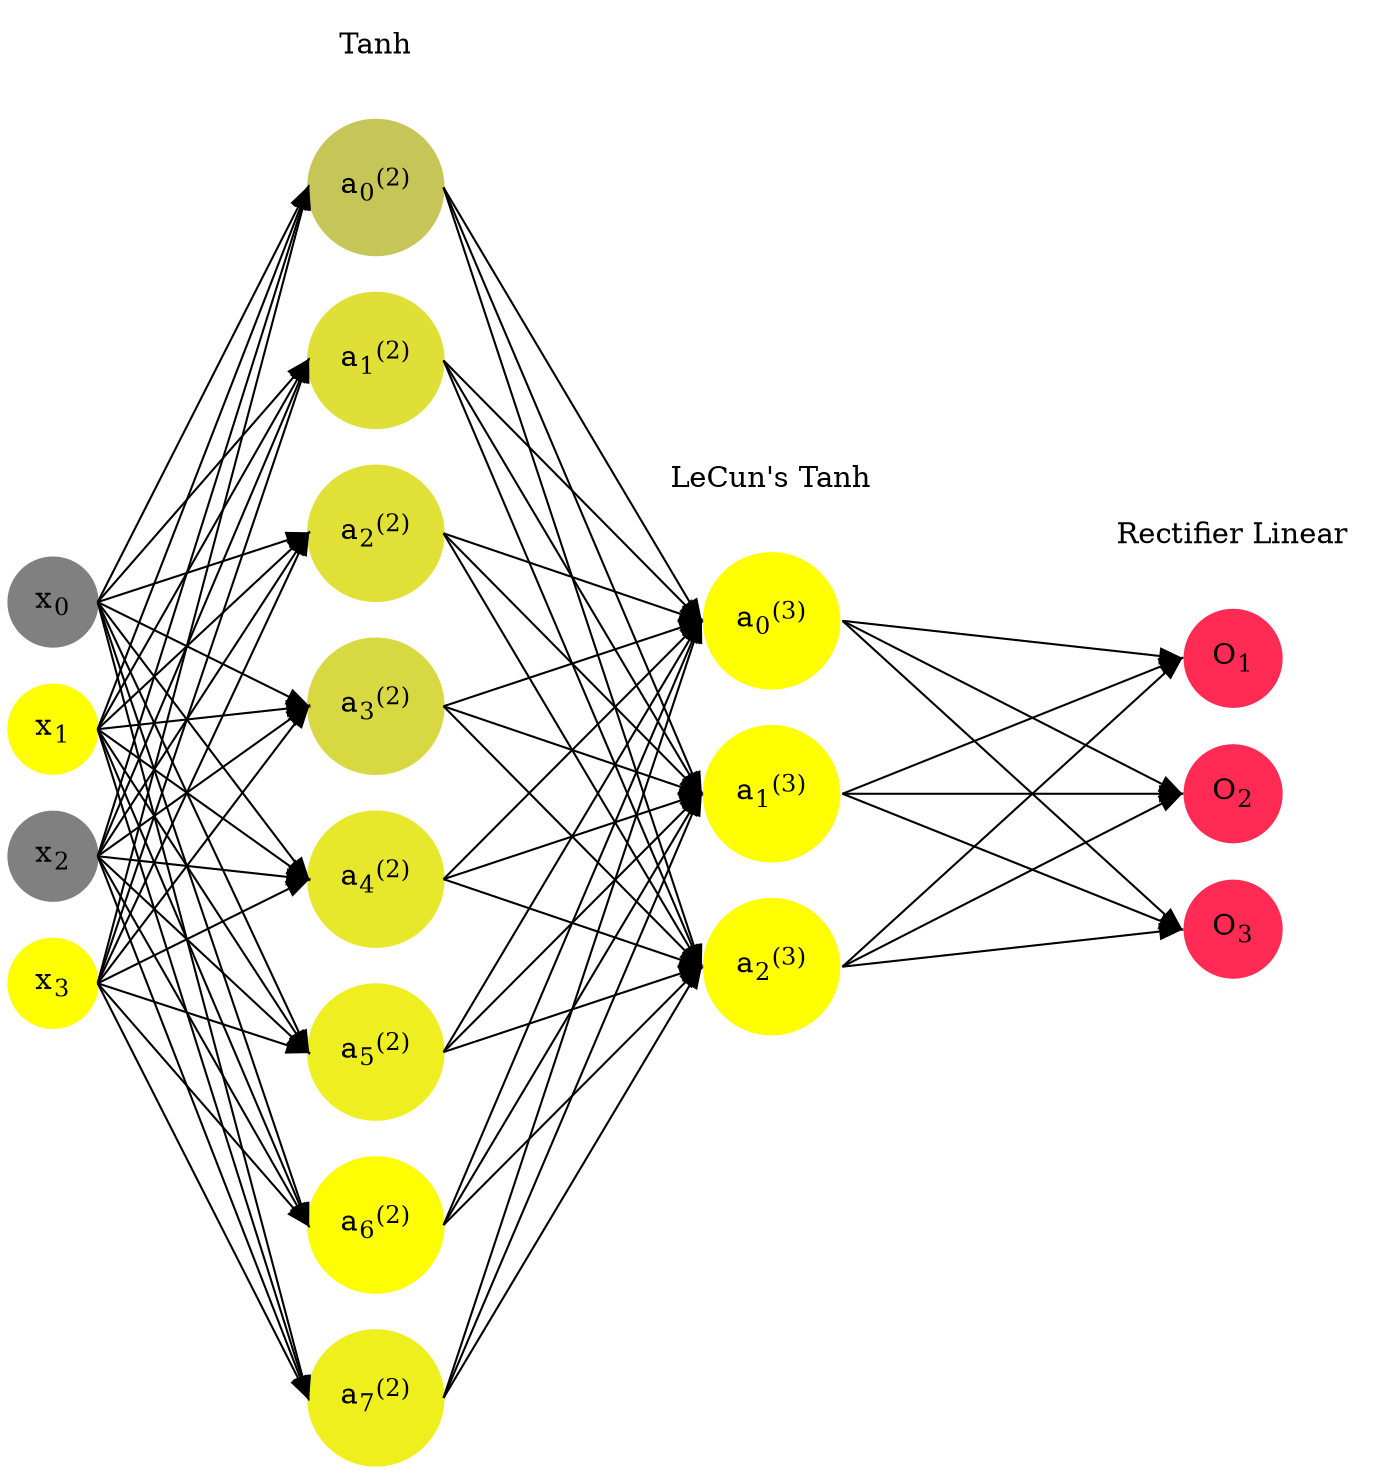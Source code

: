 digraph G {
	rankdir = LR;
	splines=false;
	edge[style=invis];
	ranksep= 1.4;
	{
	node [shape=circle, color="0.1667, 0.0, 0.5", style=filled, fillcolor="0.1667, 0.0, 0.5"];
	x0 [label=<x<sub>0</sub>>];
	}
	{
	node [shape=circle, color="0.1667, 1.0, 1.0", style=filled, fillcolor="0.1667, 1.0, 1.0"];
	x1 [label=<x<sub>1</sub>>];
	}
	{
	node [shape=circle, color="0.1667, 0.0, 0.5", style=filled, fillcolor="0.1667, 0.0, 0.5"];
	x2 [label=<x<sub>2</sub>>];
	}
	{
	node [shape=circle, color="0.1667, 1.0, 1.0", style=filled, fillcolor="0.1667, 1.0, 1.0"];
	x3 [label=<x<sub>3</sub>>];
	}
	{
	node [shape=circle, color="0.1667, 0.552780, 0.776390", style=filled, fillcolor="0.1667, 0.552780, 0.776390"];
	a02 [label=<a<sub>0</sub><sup>(2)</sup>>];
	}
	{
	node [shape=circle, color="0.1667, 0.745249, 0.872624", style=filled, fillcolor="0.1667, 0.745249, 0.872624"];
	a12 [label=<a<sub>1</sub><sup>(2)</sup>>];
	}
	{
	node [shape=circle, color="0.1667, 0.754490, 0.877245", style=filled, fillcolor="0.1667, 0.754490, 0.877245"];
	a22 [label=<a<sub>2</sub><sup>(2)</sup>>];
	}
	{
	node [shape=circle, color="0.1667, 0.690472, 0.845236", style=filled, fillcolor="0.1667, 0.690472, 0.845236"];
	a32 [label=<a<sub>3</sub><sup>(2)</sup>>];
	}
	{
	node [shape=circle, color="0.1667, 0.809899, 0.904949", style=filled, fillcolor="0.1667, 0.809899, 0.904949"];
	a42 [label=<a<sub>4</sub><sup>(2)</sup>>];
	}
	{
	node [shape=circle, color="0.1667, 0.861041, 0.930521", style=filled, fillcolor="0.1667, 0.861041, 0.930521"];
	a52 [label=<a<sub>5</sub><sup>(2)</sup>>];
	}
	{
	node [shape=circle, color="0.1667, 0.985982, 0.992991", style=filled, fillcolor="0.1667, 0.985982, 0.992991"];
	a62 [label=<a<sub>6</sub><sup>(2)</sup>>];
	}
	{
	node [shape=circle, color="0.1667, 0.874302, 0.937151", style=filled, fillcolor="0.1667, 0.874302, 0.937151"];
	a72 [label=<a<sub>7</sub><sup>(2)</sup>>];
	}
	{
	node [shape=circle, color="0.1667, 1.686058, 1.343029", style=filled, fillcolor="0.1667, 1.686058, 1.343029"];
	a03 [label=<a<sub>0</sub><sup>(3)</sup>>];
	}
	{
	node [shape=circle, color="0.1667, 1.006163, 1.003082", style=filled, fillcolor="0.1667, 1.006163, 1.003082"];
	a13 [label=<a<sub>1</sub><sup>(3)</sup>>];
	}
	{
	node [shape=circle, color="0.1667, 1.585146, 1.292573", style=filled, fillcolor="0.1667, 1.585146, 1.292573"];
	a23 [label=<a<sub>2</sub><sup>(3)</sup>>];
	}
	{
	node [shape=circle, color="0.9667, 0.83, 1.0", style=filled, fillcolor="0.9667, 0.83, 1.0"];
	O1 [label=<O<sub>1</sub>>];
	}
	{
	node [shape=circle, color="0.9667, 0.83, 1.0", style=filled, fillcolor="0.9667, 0.83, 1.0"];
	O2 [label=<O<sub>2</sub>>];
	}
	{
	node [shape=circle, color="0.9667, 0.83, 1.0", style=filled, fillcolor="0.9667, 0.83, 1.0"];
	O3 [label=<O<sub>3</sub>>];
	}
	{
	rank=same;
	x0->x1->x2->x3;
	}
	{
	rank=same;
	a02->a12->a22->a32->a42->a52->a62->a72;
	}
	{
	rank=same;
	a03->a13->a23;
	}
	{
	rank=same;
	O1->O2->O3;
	}
	l1 [shape=plaintext,label="Tanh"];
	l1->a02;
	{rank=same; l1;a02};
	l2 [shape=plaintext,label="LeCun's Tanh"];
	l2->a03;
	{rank=same; l2;a03};
	l3 [shape=plaintext,label="Rectifier Linear"];
	l3->O1;
	{rank=same; l3;O1};
edge[style=solid, tailport=e, headport=w];
	{x0;x1;x2;x3} -> {a02;a12;a22;a32;a42;a52;a62;a72};
	{a02;a12;a22;a32;a42;a52;a62;a72} -> {a03;a13;a23};
	{a03;a13;a23} -> {O1,O2,O3};
}